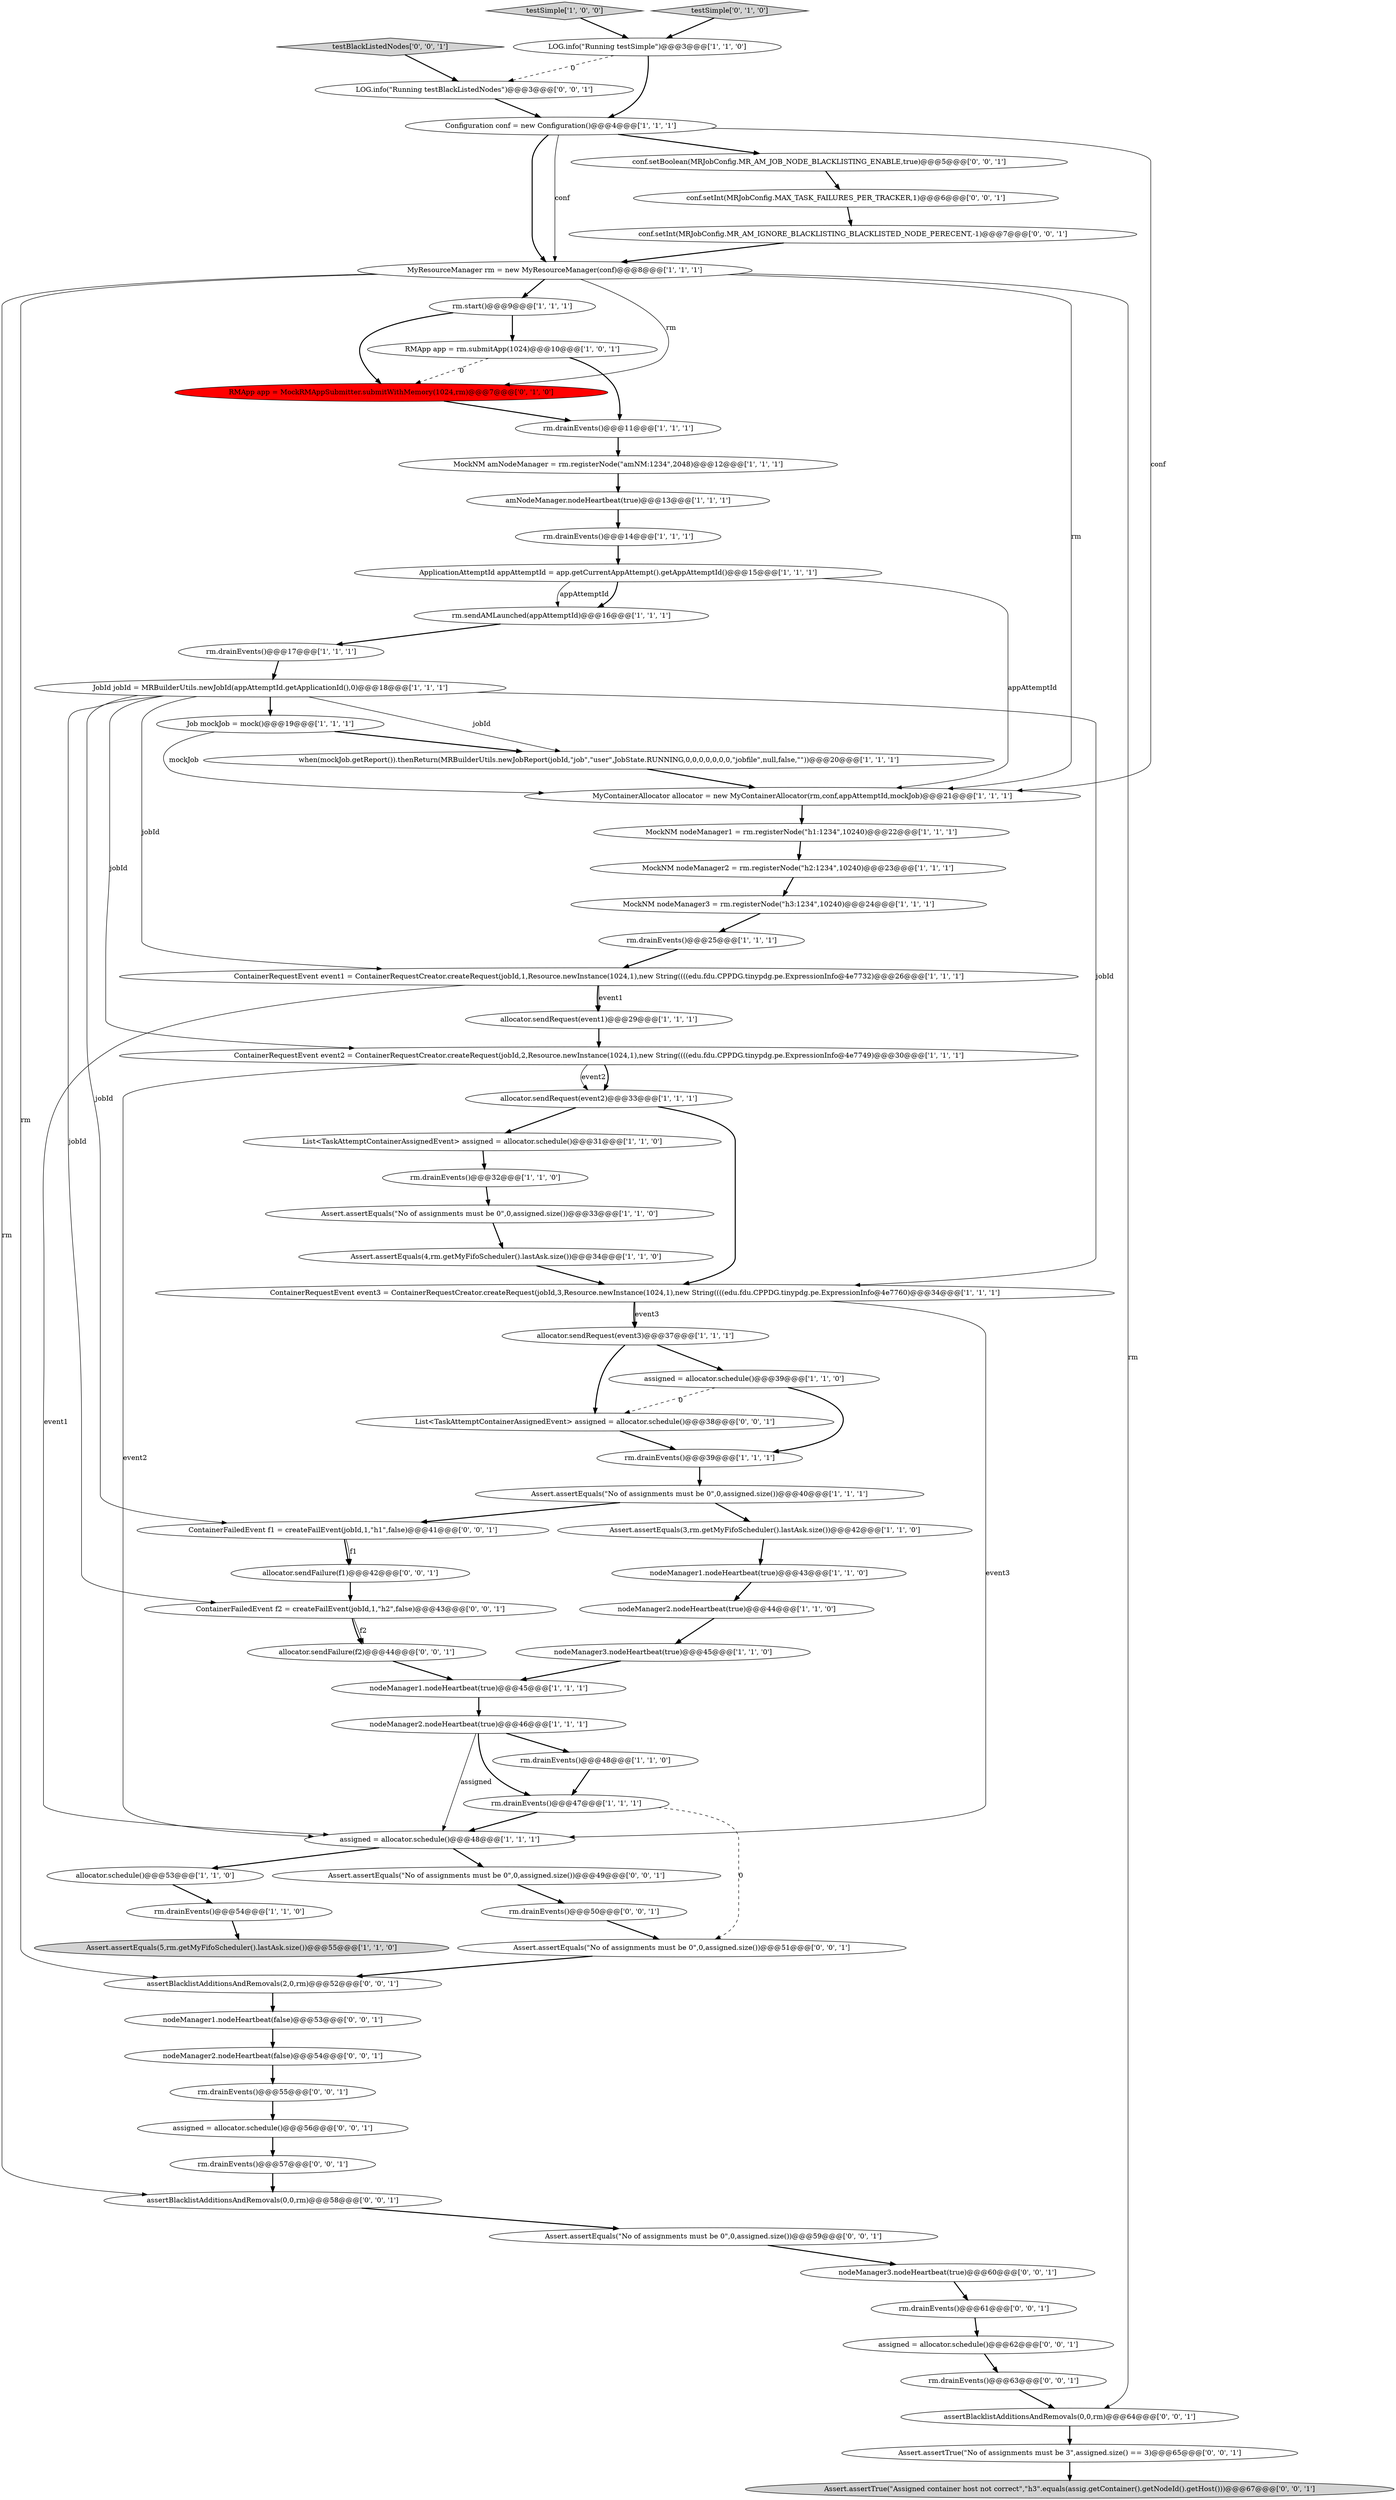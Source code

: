digraph {
67 [style = filled, label = "assertBlacklistAdditionsAndRemovals(0,0,rm)@@@64@@@['0', '0', '1']", fillcolor = white, shape = ellipse image = "AAA0AAABBB3BBB"];
8 [style = filled, label = "Assert.assertEquals(3,rm.getMyFifoScheduler().lastAsk.size())@@@42@@@['1', '1', '0']", fillcolor = white, shape = ellipse image = "AAA0AAABBB1BBB"];
0 [style = filled, label = "rm.sendAMLaunched(appAttemptId)@@@16@@@['1', '1', '1']", fillcolor = white, shape = ellipse image = "AAA0AAABBB1BBB"];
18 [style = filled, label = "Assert.assertEquals(4,rm.getMyFifoScheduler().lastAsk.size())@@@34@@@['1', '1', '0']", fillcolor = white, shape = ellipse image = "AAA0AAABBB1BBB"];
40 [style = filled, label = "JobId jobId = MRBuilderUtils.newJobId(appAttemptId.getApplicationId(),0)@@@18@@@['1', '1', '1']", fillcolor = white, shape = ellipse image = "AAA0AAABBB1BBB"];
27 [style = filled, label = "Assert.assertEquals(\"No of assignments must be 0\",0,assigned.size())@@@40@@@['1', '1', '1']", fillcolor = white, shape = ellipse image = "AAA0AAABBB1BBB"];
61 [style = filled, label = "allocator.sendFailure(f2)@@@44@@@['0', '0', '1']", fillcolor = white, shape = ellipse image = "AAA0AAABBB3BBB"];
66 [style = filled, label = "Assert.assertTrue(\"No of assignments must be 3\",assigned.size() == 3)@@@65@@@['0', '0', '1']", fillcolor = white, shape = ellipse image = "AAA0AAABBB3BBB"];
75 [style = filled, label = "assigned = allocator.schedule()@@@62@@@['0', '0', '1']", fillcolor = white, shape = ellipse image = "AAA0AAABBB3BBB"];
24 [style = filled, label = "ContainerRequestEvent event2 = ContainerRequestCreator.createRequest(jobId,2,Resource.newInstance(1024,1),new String((((edu.fdu.CPPDG.tinypdg.pe.ExpressionInfo@4e7749)@@@30@@@['1', '1', '1']", fillcolor = white, shape = ellipse image = "AAA0AAABBB1BBB"];
60 [style = filled, label = "rm.drainEvents()@@@57@@@['0', '0', '1']", fillcolor = white, shape = ellipse image = "AAA0AAABBB3BBB"];
13 [style = filled, label = "rm.drainEvents()@@@48@@@['1', '1', '0']", fillcolor = white, shape = ellipse image = "AAA0AAABBB1BBB"];
46 [style = filled, label = "RMApp app = MockRMAppSubmitter.submitWithMemory(1024,rm)@@@7@@@['0', '1', '0']", fillcolor = red, shape = ellipse image = "AAA1AAABBB2BBB"];
68 [style = filled, label = "Assert.assertEquals(\"No of assignments must be 0\",0,assigned.size())@@@49@@@['0', '0', '1']", fillcolor = white, shape = ellipse image = "AAA0AAABBB3BBB"];
15 [style = filled, label = "allocator.schedule()@@@53@@@['1', '1', '0']", fillcolor = white, shape = ellipse image = "AAA0AAABBB1BBB"];
1 [style = filled, label = "rm.drainEvents()@@@54@@@['1', '1', '0']", fillcolor = white, shape = ellipse image = "AAA0AAABBB1BBB"];
32 [style = filled, label = "MyResourceManager rm = new MyResourceManager(conf)@@@8@@@['1', '1', '1']", fillcolor = white, shape = ellipse image = "AAA0AAABBB1BBB"];
38 [style = filled, label = "nodeManager2.nodeHeartbeat(true)@@@44@@@['1', '1', '0']", fillcolor = white, shape = ellipse image = "AAA0AAABBB1BBB"];
39 [style = filled, label = "Configuration conf = new Configuration()@@@4@@@['1', '1', '1']", fillcolor = white, shape = ellipse image = "AAA0AAABBB1BBB"];
43 [style = filled, label = "rm.drainEvents()@@@25@@@['1', '1', '1']", fillcolor = white, shape = ellipse image = "AAA0AAABBB1BBB"];
73 [style = filled, label = "ContainerFailedEvent f2 = createFailEvent(jobId,1,\"h2\",false)@@@43@@@['0', '0', '1']", fillcolor = white, shape = ellipse image = "AAA0AAABBB3BBB"];
6 [style = filled, label = "MockNM nodeManager2 = rm.registerNode(\"h2:1234\",10240)@@@23@@@['1', '1', '1']", fillcolor = white, shape = ellipse image = "AAA0AAABBB1BBB"];
29 [style = filled, label = "LOG.info(\"Running testSimple\")@@@3@@@['1', '1', '0']", fillcolor = white, shape = ellipse image = "AAA0AAABBB1BBB"];
9 [style = filled, label = "nodeManager1.nodeHeartbeat(true)@@@43@@@['1', '1', '0']", fillcolor = white, shape = ellipse image = "AAA0AAABBB1BBB"];
11 [style = filled, label = "ContainerRequestEvent event3 = ContainerRequestCreator.createRequest(jobId,3,Resource.newInstance(1024,1),new String((((edu.fdu.CPPDG.tinypdg.pe.ExpressionInfo@4e7760)@@@34@@@['1', '1', '1']", fillcolor = white, shape = ellipse image = "AAA0AAABBB1BBB"];
34 [style = filled, label = "nodeManager2.nodeHeartbeat(true)@@@46@@@['1', '1', '1']", fillcolor = white, shape = ellipse image = "AAA0AAABBB1BBB"];
12 [style = filled, label = "allocator.sendRequest(event3)@@@37@@@['1', '1', '1']", fillcolor = white, shape = ellipse image = "AAA0AAABBB1BBB"];
20 [style = filled, label = "List<TaskAttemptContainerAssignedEvent> assigned = allocator.schedule()@@@31@@@['1', '1', '0']", fillcolor = white, shape = ellipse image = "AAA0AAABBB1BBB"];
25 [style = filled, label = "assigned = allocator.schedule()@@@39@@@['1', '1', '0']", fillcolor = white, shape = ellipse image = "AAA0AAABBB1BBB"];
30 [style = filled, label = "RMApp app = rm.submitApp(1024)@@@10@@@['1', '0', '1']", fillcolor = white, shape = ellipse image = "AAA0AAABBB1BBB"];
5 [style = filled, label = "rm.drainEvents()@@@47@@@['1', '1', '1']", fillcolor = white, shape = ellipse image = "AAA0AAABBB1BBB"];
56 [style = filled, label = "testBlackListedNodes['0', '0', '1']", fillcolor = lightgray, shape = diamond image = "AAA0AAABBB3BBB"];
14 [style = filled, label = "assigned = allocator.schedule()@@@48@@@['1', '1', '1']", fillcolor = white, shape = ellipse image = "AAA0AAABBB1BBB"];
59 [style = filled, label = "nodeManager3.nodeHeartbeat(true)@@@60@@@['0', '0', '1']", fillcolor = white, shape = ellipse image = "AAA0AAABBB3BBB"];
37 [style = filled, label = "ApplicationAttemptId appAttemptId = app.getCurrentAppAttempt().getAppAttemptId()@@@15@@@['1', '1', '1']", fillcolor = white, shape = ellipse image = "AAA0AAABBB1BBB"];
62 [style = filled, label = "assertBlacklistAdditionsAndRemovals(2,0,rm)@@@52@@@['0', '0', '1']", fillcolor = white, shape = ellipse image = "AAA0AAABBB3BBB"];
57 [style = filled, label = "assertBlacklistAdditionsAndRemovals(0,0,rm)@@@58@@@['0', '0', '1']", fillcolor = white, shape = ellipse image = "AAA0AAABBB3BBB"];
48 [style = filled, label = "nodeManager1.nodeHeartbeat(false)@@@53@@@['0', '0', '1']", fillcolor = white, shape = ellipse image = "AAA0AAABBB3BBB"];
2 [style = filled, label = "allocator.sendRequest(event1)@@@29@@@['1', '1', '1']", fillcolor = white, shape = ellipse image = "AAA0AAABBB1BBB"];
74 [style = filled, label = "Assert.assertTrue(\"Assigned container host not correct\",\"h3\".equals(assig.getContainer().getNodeId().getHost()))@@@67@@@['0', '0', '1']", fillcolor = lightgray, shape = ellipse image = "AAA0AAABBB3BBB"];
3 [style = filled, label = "nodeManager1.nodeHeartbeat(true)@@@45@@@['1', '1', '1']", fillcolor = white, shape = ellipse image = "AAA0AAABBB1BBB"];
35 [style = filled, label = "testSimple['1', '0', '0']", fillcolor = lightgray, shape = diamond image = "AAA0AAABBB1BBB"];
50 [style = filled, label = "allocator.sendFailure(f1)@@@42@@@['0', '0', '1']", fillcolor = white, shape = ellipse image = "AAA0AAABBB3BBB"];
17 [style = filled, label = "rm.drainEvents()@@@11@@@['1', '1', '1']", fillcolor = white, shape = ellipse image = "AAA0AAABBB1BBB"];
47 [style = filled, label = "testSimple['0', '1', '0']", fillcolor = lightgray, shape = diamond image = "AAA0AAABBB2BBB"];
4 [style = filled, label = "amNodeManager.nodeHeartbeat(true)@@@13@@@['1', '1', '1']", fillcolor = white, shape = ellipse image = "AAA0AAABBB1BBB"];
31 [style = filled, label = "MockNM nodeManager1 = rm.registerNode(\"h1:1234\",10240)@@@22@@@['1', '1', '1']", fillcolor = white, shape = ellipse image = "AAA0AAABBB1BBB"];
58 [style = filled, label = "ContainerFailedEvent f1 = createFailEvent(jobId,1,\"h1\",false)@@@41@@@['0', '0', '1']", fillcolor = white, shape = ellipse image = "AAA0AAABBB3BBB"];
53 [style = filled, label = "conf.setInt(MRJobConfig.MR_AM_IGNORE_BLACKLISTING_BLACKLISTED_NODE_PERECENT,-1)@@@7@@@['0', '0', '1']", fillcolor = white, shape = ellipse image = "AAA0AAABBB3BBB"];
64 [style = filled, label = "LOG.info(\"Running testBlackListedNodes\")@@@3@@@['0', '0', '1']", fillcolor = white, shape = ellipse image = "AAA0AAABBB3BBB"];
44 [style = filled, label = "ContainerRequestEvent event1 = ContainerRequestCreator.createRequest(jobId,1,Resource.newInstance(1024,1),new String((((edu.fdu.CPPDG.tinypdg.pe.ExpressionInfo@4e7732)@@@26@@@['1', '1', '1']", fillcolor = white, shape = ellipse image = "AAA0AAABBB1BBB"];
33 [style = filled, label = "rm.drainEvents()@@@14@@@['1', '1', '1']", fillcolor = white, shape = ellipse image = "AAA0AAABBB1BBB"];
36 [style = filled, label = "Assert.assertEquals(\"No of assignments must be 0\",0,assigned.size())@@@33@@@['1', '1', '0']", fillcolor = white, shape = ellipse image = "AAA0AAABBB1BBB"];
71 [style = filled, label = "conf.setInt(MRJobConfig.MAX_TASK_FAILURES_PER_TRACKER,1)@@@6@@@['0', '0', '1']", fillcolor = white, shape = ellipse image = "AAA0AAABBB3BBB"];
10 [style = filled, label = "when(mockJob.getReport()).thenReturn(MRBuilderUtils.newJobReport(jobId,\"job\",\"user\",JobState.RUNNING,0,0,0,0,0,0,0,\"jobfile\",null,false,\"\"))@@@20@@@['1', '1', '1']", fillcolor = white, shape = ellipse image = "AAA0AAABBB1BBB"];
16 [style = filled, label = "MockNM nodeManager3 = rm.registerNode(\"h3:1234\",10240)@@@24@@@['1', '1', '1']", fillcolor = white, shape = ellipse image = "AAA0AAABBB1BBB"];
19 [style = filled, label = "rm.start()@@@9@@@['1', '1', '1']", fillcolor = white, shape = ellipse image = "AAA0AAABBB1BBB"];
42 [style = filled, label = "MyContainerAllocator allocator = new MyContainerAllocator(rm,conf,appAttemptId,mockJob)@@@21@@@['1', '1', '1']", fillcolor = white, shape = ellipse image = "AAA0AAABBB1BBB"];
54 [style = filled, label = "Assert.assertEquals(\"No of assignments must be 0\",0,assigned.size())@@@59@@@['0', '0', '1']", fillcolor = white, shape = ellipse image = "AAA0AAABBB3BBB"];
26 [style = filled, label = "MockNM amNodeManager = rm.registerNode(\"amNM:1234\",2048)@@@12@@@['1', '1', '1']", fillcolor = white, shape = ellipse image = "AAA0AAABBB1BBB"];
65 [style = filled, label = "assigned = allocator.schedule()@@@56@@@['0', '0', '1']", fillcolor = white, shape = ellipse image = "AAA0AAABBB3BBB"];
63 [style = filled, label = "List<TaskAttemptContainerAssignedEvent> assigned = allocator.schedule()@@@38@@@['0', '0', '1']", fillcolor = white, shape = ellipse image = "AAA0AAABBB3BBB"];
70 [style = filled, label = "rm.drainEvents()@@@61@@@['0', '0', '1']", fillcolor = white, shape = ellipse image = "AAA0AAABBB3BBB"];
72 [style = filled, label = "Assert.assertEquals(\"No of assignments must be 0\",0,assigned.size())@@@51@@@['0', '0', '1']", fillcolor = white, shape = ellipse image = "AAA0AAABBB3BBB"];
49 [style = filled, label = "conf.setBoolean(MRJobConfig.MR_AM_JOB_NODE_BLACKLISTING_ENABLE,true)@@@5@@@['0', '0', '1']", fillcolor = white, shape = ellipse image = "AAA0AAABBB3BBB"];
69 [style = filled, label = "rm.drainEvents()@@@63@@@['0', '0', '1']", fillcolor = white, shape = ellipse image = "AAA0AAABBB3BBB"];
52 [style = filled, label = "nodeManager2.nodeHeartbeat(false)@@@54@@@['0', '0', '1']", fillcolor = white, shape = ellipse image = "AAA0AAABBB3BBB"];
21 [style = filled, label = "nodeManager3.nodeHeartbeat(true)@@@45@@@['1', '1', '0']", fillcolor = white, shape = ellipse image = "AAA0AAABBB1BBB"];
7 [style = filled, label = "rm.drainEvents()@@@39@@@['1', '1', '1']", fillcolor = white, shape = ellipse image = "AAA0AAABBB1BBB"];
51 [style = filled, label = "rm.drainEvents()@@@50@@@['0', '0', '1']", fillcolor = white, shape = ellipse image = "AAA0AAABBB3BBB"];
22 [style = filled, label = "rm.drainEvents()@@@32@@@['1', '1', '0']", fillcolor = white, shape = ellipse image = "AAA0AAABBB1BBB"];
45 [style = filled, label = "Assert.assertEquals(5,rm.getMyFifoScheduler().lastAsk.size())@@@55@@@['1', '1', '0']", fillcolor = lightgray, shape = ellipse image = "AAA0AAABBB1BBB"];
55 [style = filled, label = "rm.drainEvents()@@@55@@@['0', '0', '1']", fillcolor = white, shape = ellipse image = "AAA0AAABBB3BBB"];
41 [style = filled, label = "Job mockJob = mock()@@@19@@@['1', '1', '1']", fillcolor = white, shape = ellipse image = "AAA0AAABBB1BBB"];
23 [style = filled, label = "rm.drainEvents()@@@17@@@['1', '1', '1']", fillcolor = white, shape = ellipse image = "AAA0AAABBB1BBB"];
28 [style = filled, label = "allocator.sendRequest(event2)@@@33@@@['1', '1', '1']", fillcolor = white, shape = ellipse image = "AAA0AAABBB1BBB"];
65->60 [style = bold, label=""];
37->0 [style = bold, label=""];
58->50 [style = bold, label=""];
56->64 [style = bold, label=""];
28->20 [style = bold, label=""];
37->42 [style = solid, label="appAttemptId"];
27->58 [style = bold, label=""];
52->55 [style = bold, label=""];
3->34 [style = bold, label=""];
44->2 [style = solid, label="event1"];
48->52 [style = bold, label=""];
61->3 [style = bold, label=""];
31->6 [style = bold, label=""];
39->32 [style = solid, label="conf"];
53->32 [style = bold, label=""];
73->61 [style = bold, label=""];
39->49 [style = bold, label=""];
36->18 [style = bold, label=""];
16->43 [style = bold, label=""];
2->24 [style = bold, label=""];
9->38 [style = bold, label=""];
43->44 [style = bold, label=""];
21->3 [style = bold, label=""];
57->54 [style = bold, label=""];
44->2 [style = bold, label=""];
24->28 [style = bold, label=""];
32->62 [style = solid, label="rm"];
29->39 [style = bold, label=""];
30->46 [style = dashed, label="0"];
18->11 [style = bold, label=""];
12->63 [style = bold, label=""];
11->12 [style = bold, label=""];
42->31 [style = bold, label=""];
75->69 [style = bold, label=""];
39->42 [style = solid, label="conf"];
25->7 [style = bold, label=""];
26->4 [style = bold, label=""];
40->24 [style = solid, label="jobId"];
60->57 [style = bold, label=""];
55->65 [style = bold, label=""];
49->71 [style = bold, label=""];
0->23 [style = bold, label=""];
40->44 [style = solid, label="jobId"];
70->75 [style = bold, label=""];
40->11 [style = solid, label="jobId"];
5->72 [style = dashed, label="0"];
13->5 [style = bold, label=""];
54->59 [style = bold, label=""];
63->7 [style = bold, label=""];
62->48 [style = bold, label=""];
14->15 [style = bold, label=""];
19->46 [style = bold, label=""];
24->14 [style = solid, label="event2"];
1->45 [style = bold, label=""];
27->8 [style = bold, label=""];
11->12 [style = solid, label="event3"];
14->68 [style = bold, label=""];
58->50 [style = solid, label="f1"];
30->17 [style = bold, label=""];
35->29 [style = bold, label=""];
67->66 [style = bold, label=""];
37->0 [style = solid, label="appAttemptId"];
44->14 [style = solid, label="event1"];
32->19 [style = bold, label=""];
41->10 [style = bold, label=""];
51->72 [style = bold, label=""];
4->33 [style = bold, label=""];
71->53 [style = bold, label=""];
68->51 [style = bold, label=""];
47->29 [style = bold, label=""];
40->10 [style = solid, label="jobId"];
39->32 [style = bold, label=""];
32->42 [style = solid, label="rm"];
59->70 [style = bold, label=""];
40->73 [style = solid, label="jobId"];
33->37 [style = bold, label=""];
32->57 [style = solid, label="rm"];
15->1 [style = bold, label=""];
34->14 [style = solid, label="assigned"];
72->62 [style = bold, label=""];
40->58 [style = solid, label="jobId"];
17->26 [style = bold, label=""];
73->61 [style = solid, label="f2"];
69->67 [style = bold, label=""];
25->63 [style = dashed, label="0"];
41->42 [style = solid, label="mockJob"];
32->67 [style = solid, label="rm"];
34->5 [style = bold, label=""];
28->11 [style = bold, label=""];
34->13 [style = bold, label=""];
66->74 [style = bold, label=""];
11->14 [style = solid, label="event3"];
5->14 [style = bold, label=""];
64->39 [style = bold, label=""];
24->28 [style = solid, label="event2"];
32->46 [style = solid, label="rm"];
20->22 [style = bold, label=""];
10->42 [style = bold, label=""];
6->16 [style = bold, label=""];
23->40 [style = bold, label=""];
12->25 [style = bold, label=""];
22->36 [style = bold, label=""];
50->73 [style = bold, label=""];
40->41 [style = bold, label=""];
8->9 [style = bold, label=""];
7->27 [style = bold, label=""];
38->21 [style = bold, label=""];
46->17 [style = bold, label=""];
29->64 [style = dashed, label="0"];
19->30 [style = bold, label=""];
}
